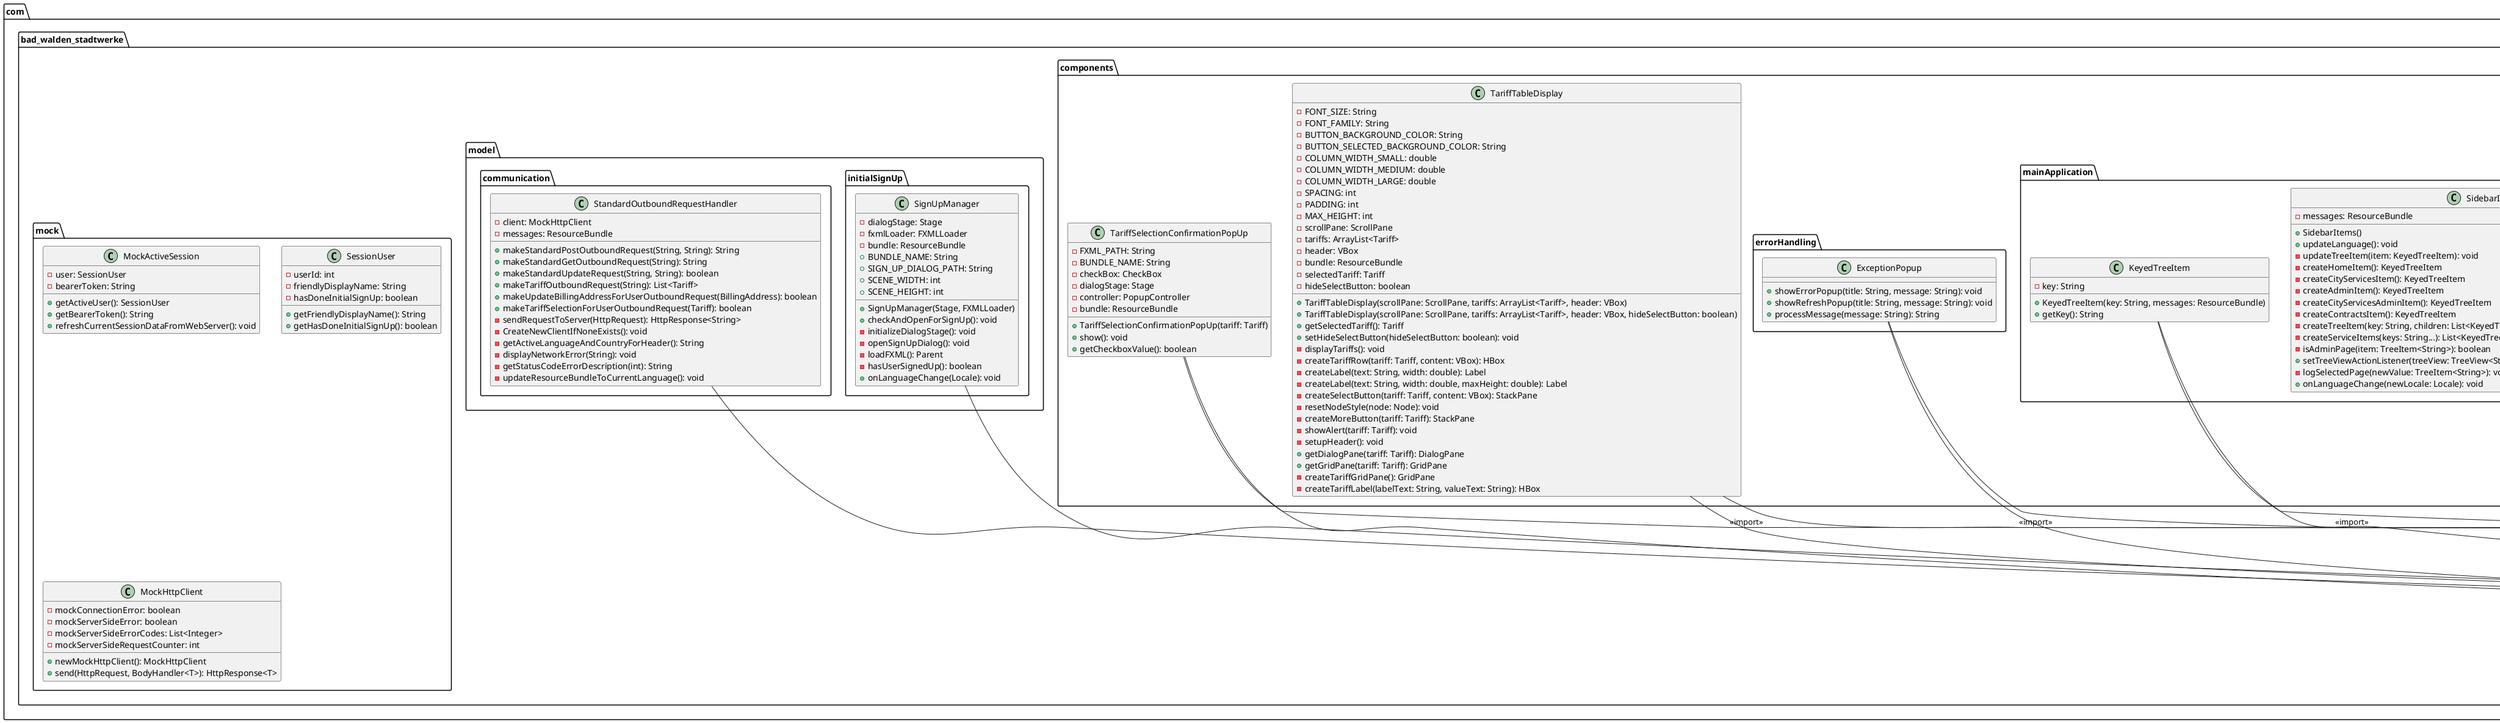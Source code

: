 @startuml

package com.bad_walden_stadtwerke.components.errorHandling {
    class ExceptionPopup {
        + showErrorPopup(title: String, message: String): void
        + showRefreshPopup(title: String, message: String): void
        + processMessage(message: String): String
    }
}

package com.bad_walden_stadtwerke.components.mainApplication {
    class KeyedTreeItem {
        - key: String
        + KeyedTreeItem(key: String, messages: ResourceBundle)
        + getKey(): String
    }

    class SidebarItems {
        - messages: ResourceBundle
        + SidebarItems()
        + updateLanguage(): void
        - updateTreeItem(item: KeyedTreeItem): void
        - createHomeItem(): KeyedTreeItem
        - createCityServicesItem(): KeyedTreeItem
        - createAdminItem(): KeyedTreeItem
        - createCityServicesAdminItem(): KeyedTreeItem
        - createContractsItem(): KeyedTreeItem
        - createTreeItem(key: String, children: List<KeyedTreeItem>): KeyedTreeItem
        - createServiceItems(keys: String...): List<KeyedTreeItem>
        - isAdminPage(item: TreeItem<String>): boolean
        + setTreeViewActionListener(treeView: TreeView<String>): ChangeListener<TreeItem<String>>
        - logSelectedPage(newValue: TreeItem<String>): void
        + onLanguageChange(newLocale: Locale): void
    }
}

package com.bad_walden_stadtwerke.components {
    class TariffSelectionConfirmationPopUp {
        - FXML_PATH: String
        - BUNDLE_NAME: String
        - checkBox: CheckBox
        - dialogStage: Stage
        - controller: PopupController
        - bundle: ResourceBundle
        + TariffSelectionConfirmationPopUp(tariff: Tariff)
        + show(): void
        + getCheckboxValue(): boolean
    }

    class TariffTableDisplay {
        - FONT_SIZE: String
        - FONT_FAMILY: String
        - BUTTON_BACKGROUND_COLOR: String
        - BUTTON_SELECTED_BACKGROUND_COLOR: String
        - COLUMN_WIDTH_SMALL: double
        - COLUMN_WIDTH_MEDIUM: double
        - COLUMN_WIDTH_LARGE: double
        - SPACING: int
        - PADDING: int
        - MAX_HEIGHT: int
        - scrollPane: ScrollPane
        - tariffs: ArrayList<Tariff>
        - header: VBox
        - bundle: ResourceBundle
        - selectedTariff: Tariff
        - hideSelectButton: boolean
        + TariffTableDisplay(scrollPane: ScrollPane, tariffs: ArrayList<Tariff>, header: VBox)
        + TariffTableDisplay(scrollPane: ScrollPane, tariffs: ArrayList<Tariff>, header: VBox, hideSelectButton: boolean)
        + getSelectedTariff(): Tariff
        + setHideSelectButton(hideSelectButton: boolean): void
        - displayTariffs(): void
        - createTariffRow(tariff: Tariff, content: VBox): HBox
        - createLabel(text: String, width: double): Label
        - createLabel(text: String, width: double, maxHeight: double): Label
        - createSelectButton(tariff: Tariff, content: VBox): StackPane
        - resetNodeStyle(node: Node): void
        - createMoreButton(tariff: Tariff): StackPane
        - showAlert(tariff: Tariff): void
        - setupHeader(): void
        + getDialogPane(tariff: Tariff): DialogPane
        + getGridPane(tariff: Tariff): GridPane
        - createTariffGridPane(): GridPane
        - createTariffLabel(labelText: String, valueText: String): HBox
    }
}

package com.bad_walden_stadtwerke.controller.initialSignUp {
    class InitialSignUpControllerStep0 {
        - SIGN_UP_DIALOG_PATH: String
        - BUNDLE_NAME: String
        - water: ArrayList<Tariff>
        - waterDisplay: TariffTableDisplay
        - signUpWelcomeLabel: Label
        - changeLanguageToGermanButton: Button
        - changeLanguageToEnglishButton: Button
        - signUpNextButton: Button
        - signUpWelcomeText: Label
        - signUpWelcomeText2: Label
        - signUpHeadlineLabel: Label
        - signUpLanguageLabel: Label
        - headerWater: VBox
        - scrollPaneWater: ScrollPane
        - messages: ResourceBundle
        + initialize(): void
        + changeLanguageToGerman(): void
        + changeLanguageToEnglish(): void
        - refreshUI(): void
        - displayTariffs(): void
        - updateTexts(): void
        + next(event: ActionEvent): void
    }

    class InitialSignUpControllerStep1 {
        - FXML_PATH: String
        - BUNDLE_NAME: String
        - bundle: ResourceBundle
        + firstName: TextField
        + lastName: TextField
        + street: TextField
        + houseNumber: TextField
        + postalCode: TextField
        + city: TextField
        - next(event: ActionEvent): void
    }

    class InitialSignUpControllerStep2 {
        - FXML_PATH: String = "/com/bad_walden_stadtwerke/view/initialSignUp/signup-dialog-3.fxml"
        - CURRENT_FXML_PATH: String = "/com/bad_walden_stadtwerke/view/initialSignUp/signup-dialog-2.fxml"
        - BUNDLE_NAME: String = SignUpManager.BUNDLE_NAME
        - bundle: ResourceBundle
        - electricity: ArrayList<Tariff>
        - electricityDisplay: TariffTableDisplay
        - selectedTariff: Tariff
        + scrollPaneElectricity: ScrollPane
        + headerElectricity: VBox
        + checkboxElectricity: CheckBox
        + initialize(): void
        + next(event: ActionEvent): void
        + openConfirmationPopUp(tariff: Tariff): boolean
        + loadNextStep(event: ActionEvent): void
        + checkSelectedTariff(): void
        + displayElectricityTariffs(): void
        + onElectricityCheckBoxClicked(): void
    }

    class InitialSignUpControllerStep3 {
        - FXML_PATH: String = "/com/bad_walden_stadtwerke/view/initialSignUp/signup-dialog-4.fxml"
        - CURRENT_FXML_PATH: String = "/com/bad_walden_stadtwerke/view/initialSignUp/signup-dialog-3.fxml"
        - BUNDLE_NAME: String = SignUpManager.BUNDLE_NAME
        - bundle: ResourceBundle
        - tariff: Tariff
        - gas: ArrayList<Tariff>
        - heating: ArrayList<Tariff>
        - gasDisplay: TariffTableDisplay
        - heatingDisplay: TariffTableDisplay
        + tabPane: TabPane
        + scrollPaneGas: ScrollPane
        + headerGas: VBox
        + scrollPaneHeatPump: ScrollPane
        + headerHeatPump: VBox
        + initialize(): void
        + next(event: ActionEvent): void
        + openConfirmationPopUp(tariff: Tariff): boolean
        + displayTariffs(): void
        + checkTariffIsSelected(): void
        + loadNextStep(event: ActionEvent): void
        + isFirstTabSelected(): boolean
        + getSelectedTabIndex(): int
    }

    class InitialSignUpControllerStep4 {
        + close(event: ActionEvent): void
    }

    class PopupController {
        - BUNDLE_NAME: String
        + getCheckBox(): CheckBox
        + setGridPane(gridPane: GridPane): void
        + cancel(): void
        + confirm(): void
    }
}

package com.bad_walden_stadtwerke.mock {
    class MockActiveSession {
        - user: SessionUser
        - bearerToken: String
        + getActiveUser(): SessionUser
        + getBearerToken(): String
        + refreshCurrentSessionDataFromWebServer(): void
    }

    class SessionUser {
        - userId: int
        - friendlyDisplayName: String
        - hasDoneInitialSignUp: boolean
        + getFriendlyDisplayName(): String
        + getHasDoneInitialSignUp(): boolean
    }

    class MockHttpClient {
        - mockConnectionError: boolean
        - mockServerSideError: boolean
        - mockServerSideErrorCodes: List<Integer>
        - mockServerSideRequestCounter: int
        + newMockHttpClient(): MockHttpClient
        + send(HttpRequest, BodyHandler<T>): HttpResponse<T>
    }
}

package com.bad_walden_stadtwerke.model.communication {
    class StandardOutboundRequestHandler {
        - client: MockHttpClient
        - messages: ResourceBundle
        + makeStandardPostOutboundRequest(String, String): String
        + makeStandardGetOutboundRequest(String): String
        + makeStandardUpdateRequest(String, String): boolean
        + makeTariffOutboundRequest(String): List<Tariff>
        + makeUpdateBillingAddressForUserOutboundRequest(BillingAddress): boolean
        + makeTariffSelectionForUserOutboundRequest(Tariff): boolean
        - sendRequestToServer(HttpRequest): HttpResponse<String>
        - CreateNewClientIfNoneExists(): void
        - getActiveLanguageAndCountryForHeader(): String
        - displayNetworkError(String): void
        - getStatusCodeErrorDescription(int): String
        - updateResourceBundleToCurrentLanguage(): void
    }
}

package com.bad_walden_stadtwerke.model.initialSignUp {
    class SignUpManager {
        - dialogStage: Stage
        - fxmlLoader: FXMLLoader
        - bundle: ResourceBundle
        + BUNDLE_NAME: String
        + SIGN_UP_DIALOG_PATH: String
        + SCENE_WIDTH: int
        + SCENE_HEIGHT: int
        + SignUpManager(Stage, FXMLLoader)
        + checkAndOpenForSignUp(): void
        - initializeDialogStage(): void
        - openSignUpDialog(): void
        - loadFXML(): Parent
        - hasUserSignedUp(): boolean
        + onLanguageChange(Locale): void
    }
}

class CentralLoggingUtility {
    - logFilePath: String
    + handleException(category: String, e: Exception): void
    + handleEvent(category: String, event: String): void
    - logAction(action: String): void
    - writeLogMessageToFile(logMessage: String): void
}

class FXMLUtility {
    - fxmlPath: String
    - bundleName: String
    - stage: Stage
    + FXMLUtility(fxmlPath: String, bundleName: String, event: Event)
    + FXMLUtility(fxmlPath: String, bundleName: String, stage: Stage)
    + getStageFromEvent(event: Event): Stage
    + loadAndSetScene(): void
    - loadFXML(): Parent
    - setSceneToStage(root: Parent): void
}

class JsonParserUtility {
    + parseJson(json: String, supplier: Supplier<T>): List<T>
    - trimJson(json: String): String
    + trimPart(key: String): String
    + extractKeyValuePairs(json: String): String[]
    + createJsonPair(key: String, value: String): String
}

class Launcher {
    + main(args: String[]): void
}

interface LanguageChangeObserver {
    + onLanguageChange(newLocale: Locale): void
}

class LanguageController {
    + addObserver(observer: LanguageChangeObserver): void
    + getLanguage(): Locale
}

class MainApplicationController {
    - sidebarTreeView: TreeView<String>
    - logoutButton: Button
    - germanButton: Button
    - englishButton: Button
    - welcomeHeadLineLabel: Label
    - sidebarListener: ChangeListener<TreeItem<String>>
    + MainApplicationController()
    + initialize(): void
    + setupWelcomeHeadLine(): void
    + setupSidebar(): void
    + setupLogoutButton(): void
    + setupLanguageButtons(): void
    + onButtonDeutschClick(): void
    + onButtonEnglishClick(): void
    + onLanguageChange(newLocale: Locale): void
    + updateUI(): void
}

class LanguageChangeObserver {
    + onLanguageChange(newLocale: Locale): void
}

MainApplicationController -- LanguageChangeObserver : implements

MainApplicationController -- Button : has
MainApplicationController -- Label : has

LanguageChangeObserver <|.. MainApplicationController

MainApplicationController --> LanguageController

ExceptionPopup --> ResourceBundle
KeyedTreeItem --> ResourceBundle
SidebarItems --> ResourceBundle
TariffSelectionConfirmationPopUp --> ResourceBundle
TariffTableDisplay --> ResourceBundle
InitialSignUpControllerStep0 --> ResourceBundle
InitialSignUpControllerStep1 --> ResourceBundle
InitialSignUpControllerStep2 --> ResourceBundle
InitialSignUpControllerStep3 --> ResourceBundle
PopupController --> ResourceBundle
SignUpManager --> ResourceBundle
StandardOutboundRequestHandler --> ResourceBundle

ExceptionPopup --> javafx.scene.control : <<import>>
ExceptionPopup --> javafx.scene.control.Alert : <<import>>
ExceptionPopup --> javafx.scene.control.AlertType : <<import>>
KeyedTreeItem --> javafx.scene.control : <<import>>
SidebarItems --> javafx.scene.control : <<import>>
TariffSelectionConfirmationPopUp --> javafx.scene.control : <<import>>
TariffTableDisplay --> javafx.scene.control : <<import>>
InitialSignUpControllerStep0 --> javafx.scene.control : <<import>>
InitialSignUpControllerStep1 --> javafx.scene.control : <<import>>
InitialSignUpControllerStep2 --> javafx.scene.control : <<import>>
InitialSignUpControllerStep3 --> javafx.scene.control : <<import>>
PopupController --> javafx.scene.control : <<import>>
MainApplicationController --> javafx.scene.control : <<import>>
FXMLUtility --> javafx.stage : <<import>>
FXMLUtility --> javafx.event : <<import>>
JsonParserUtility --> java.util.function.Supplier : <<import>>
Launcher --> MainApplication : <<import>>

@enduml
